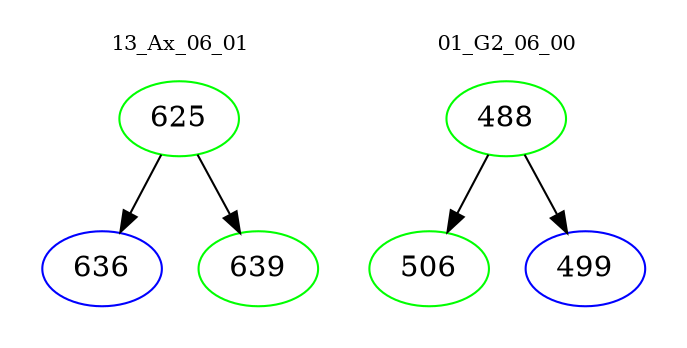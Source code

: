 digraph{
subgraph cluster_0 {
color = white
label = "13_Ax_06_01";
fontsize=10;
T0_625 [label="625", color="green"]
T0_625 -> T0_636 [color="black"]
T0_636 [label="636", color="blue"]
T0_625 -> T0_639 [color="black"]
T0_639 [label="639", color="green"]
}
subgraph cluster_1 {
color = white
label = "01_G2_06_00";
fontsize=10;
T1_488 [label="488", color="green"]
T1_488 -> T1_506 [color="black"]
T1_506 [label="506", color="green"]
T1_488 -> T1_499 [color="black"]
T1_499 [label="499", color="blue"]
}
}
